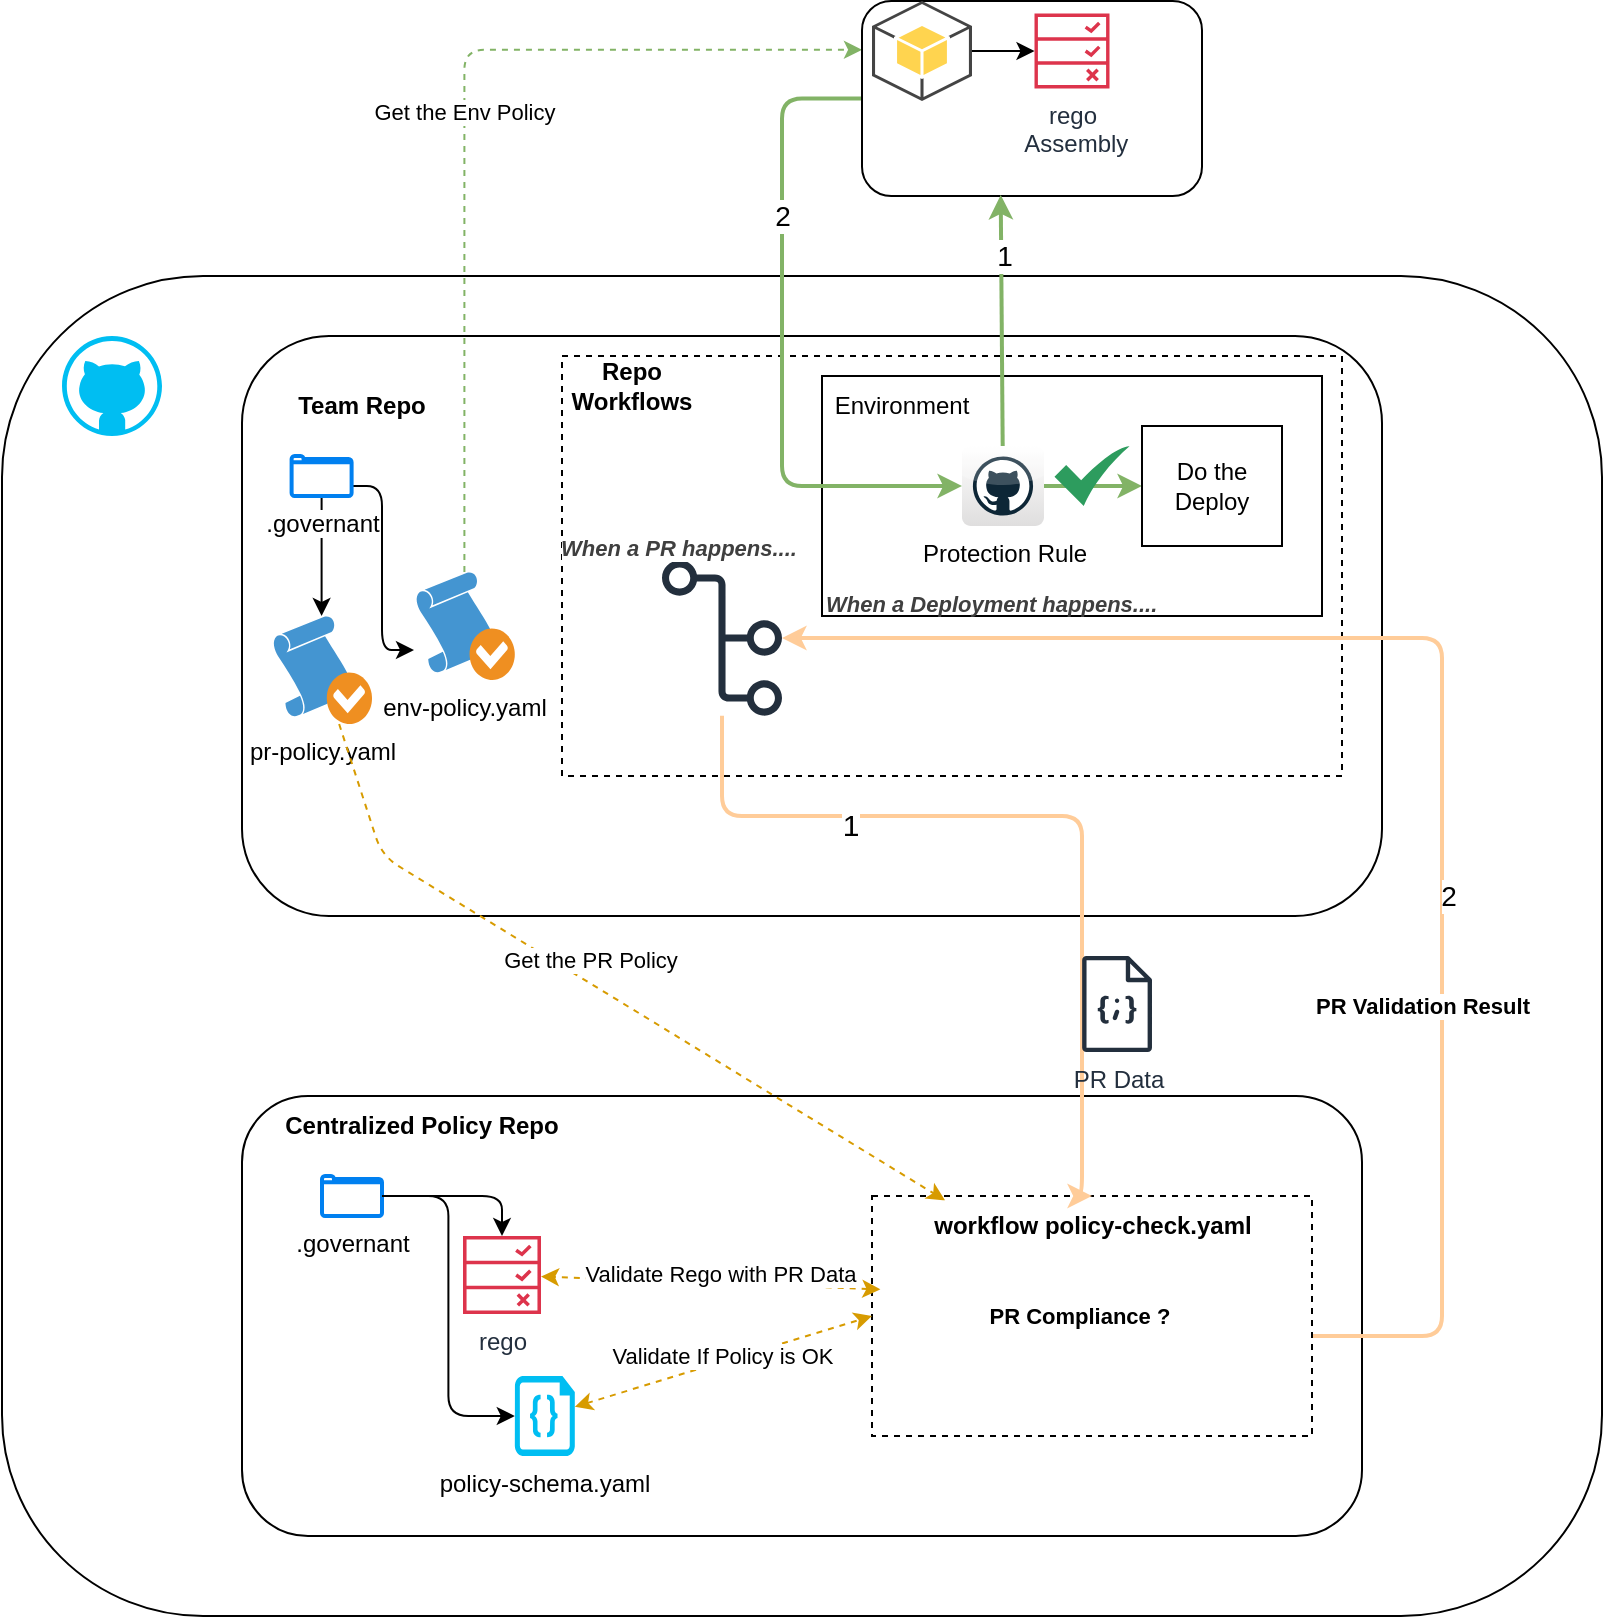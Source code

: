 <mxfile>
    <diagram id="Tf4yHU0Q_6P4Bm2YY6xJ" name="Page-1">
        <mxGraphModel dx="1493" dy="1593" grid="1" gridSize="10" guides="1" tooltips="1" connect="1" arrows="1" fold="1" page="1" pageScale="1" pageWidth="827" pageHeight="1169" math="0" shadow="0">
            <root>
                <mxCell id="0"/>
                <mxCell id="1" parent="0"/>
                <mxCell id="19" value="" style="rounded=1;whiteSpace=wrap;html=1;" parent="1" vertex="1">
                    <mxGeometry x="-80" y="-40" width="800" height="670" as="geometry"/>
                </mxCell>
                <mxCell id="2" value="" style="rounded=1;whiteSpace=wrap;html=1;" parent="1" vertex="1">
                    <mxGeometry x="40" y="-10" width="570" height="290" as="geometry"/>
                </mxCell>
                <mxCell id="5" value="" style="rounded=0;whiteSpace=wrap;html=1;dashed=1;" parent="1" vertex="1">
                    <mxGeometry x="200" width="390" height="210" as="geometry"/>
                </mxCell>
                <mxCell id="8" value="Repo Workflows" style="text;html=1;align=center;verticalAlign=middle;whiteSpace=wrap;rounded=0;fontStyle=1" parent="1" vertex="1">
                    <mxGeometry x="200" width="70" height="30" as="geometry"/>
                </mxCell>
                <mxCell id="12" value="" style="rounded=1;whiteSpace=wrap;html=1;" parent="1" vertex="1">
                    <mxGeometry x="40" y="370" width="560" height="220" as="geometry"/>
                </mxCell>
                <mxCell id="13" value="&lt;b&gt;Centralized Policy Repo&lt;/b&gt;" style="text;html=1;align=center;verticalAlign=middle;whiteSpace=wrap;rounded=0;" parent="1" vertex="1">
                    <mxGeometry x="60" y="370" width="140" height="30" as="geometry"/>
                </mxCell>
                <mxCell id="60" style="edgeStyle=orthogonalEdgeStyle;html=1;strokeColor=#FFCC99;strokeWidth=2;" parent="1" source="14" target="44" edge="1">
                    <mxGeometry relative="1" as="geometry">
                        <Array as="points">
                            <mxPoint x="640" y="490"/>
                            <mxPoint x="640" y="141"/>
                        </Array>
                    </mxGeometry>
                </mxCell>
                <mxCell id="76" value="&lt;font style=&quot;font-size: 14px;&quot;&gt;2&lt;/font&gt;" style="edgeLabel;html=1;align=center;verticalAlign=middle;resizable=0;points=[];" parent="60" vertex="1" connectable="0">
                    <mxGeometry x="-0.233" y="-3" relative="1" as="geometry">
                        <mxPoint as="offset"/>
                    </mxGeometry>
                </mxCell>
                <mxCell id="14" value="" style="rounded=0;whiteSpace=wrap;html=1;dashed=1;" parent="1" vertex="1">
                    <mxGeometry x="355" y="420" width="220" height="120" as="geometry"/>
                </mxCell>
                <mxCell id="58" style="edgeStyle=none;html=1;entryX=0;entryY=0.5;entryDx=0;entryDy=0;startArrow=classic;startFill=1;dashed=1;fillColor=#ffe6cc;strokeColor=#d79b00;" parent="1" source="15" target="14" edge="1">
                    <mxGeometry relative="1" as="geometry"/>
                </mxCell>
                <mxCell id="73" value="Validate If Policy is OK" style="edgeLabel;html=1;align=center;verticalAlign=middle;resizable=0;points=[];" parent="58" vertex="1" connectable="0">
                    <mxGeometry x="-0.244" y="-2" relative="1" as="geometry">
                        <mxPoint x="17" y="-10" as="offset"/>
                    </mxGeometry>
                </mxCell>
                <mxCell id="15" value="policy-schema.yaml" style="verticalLabelPosition=bottom;html=1;verticalAlign=top;align=center;strokeColor=none;fillColor=#00BEF2;shape=mxgraph.azure.code_file;pointerEvents=1;" parent="1" vertex="1">
                    <mxGeometry x="176.4" y="510" width="30" height="40" as="geometry"/>
                </mxCell>
                <mxCell id="16" value="&lt;b&gt;workflow policy-check.yaml&lt;/b&gt;" style="text;html=1;align=center;verticalAlign=middle;whiteSpace=wrap;rounded=0;" parent="1" vertex="1">
                    <mxGeometry x="377.5" y="420" width="175" height="30" as="geometry"/>
                </mxCell>
                <mxCell id="17" value="" style="verticalLabelPosition=bottom;html=1;verticalAlign=top;align=center;strokeColor=none;fillColor=#00BEF2;shape=mxgraph.azure.github_code;pointerEvents=1;" parent="1" vertex="1">
                    <mxGeometry x="-50" y="-10" width="50" height="50" as="geometry"/>
                </mxCell>
                <mxCell id="20" value="&lt;b&gt;Team Repo&lt;/b&gt;" style="text;html=1;align=center;verticalAlign=middle;whiteSpace=wrap;rounded=0;" parent="1" vertex="1">
                    <mxGeometry x="60" y="10" width="80" height="30" as="geometry"/>
                </mxCell>
                <mxCell id="40" style="edgeStyle=orthogonalEdgeStyle;html=1;" parent="1" source="22" target="36" edge="1">
                    <mxGeometry relative="1" as="geometry"/>
                </mxCell>
                <mxCell id="92" style="edgeStyle=orthogonalEdgeStyle;html=1;" edge="1" parent="1" source="22" target="91">
                    <mxGeometry relative="1" as="geometry">
                        <Array as="points">
                            <mxPoint x="110" y="65"/>
                            <mxPoint x="110" y="147"/>
                        </Array>
                    </mxGeometry>
                </mxCell>
                <mxCell id="22" value=".governant" style="html=1;verticalLabelPosition=bottom;align=center;labelBackgroundColor=#ffffff;verticalAlign=top;strokeWidth=2;strokeColor=#0080F0;shadow=0;dashed=0;shape=mxgraph.ios7.icons.folder;" parent="1" vertex="1">
                    <mxGeometry x="64.8" y="50" width="30" height="20" as="geometry"/>
                </mxCell>
                <mxCell id="38" style="edgeStyle=orthogonalEdgeStyle;html=1;" parent="1" source="28" target="37" edge="1">
                    <mxGeometry relative="1" as="geometry"/>
                </mxCell>
                <mxCell id="28" value=".governant" style="html=1;verticalLabelPosition=bottom;align=center;labelBackgroundColor=#ffffff;verticalAlign=top;strokeWidth=2;strokeColor=#0080F0;shadow=0;dashed=0;shape=mxgraph.ios7.icons.folder;" parent="1" vertex="1">
                    <mxGeometry x="80" y="410" width="30" height="20" as="geometry"/>
                </mxCell>
                <mxCell id="29" value="" style="rounded=0;whiteSpace=wrap;html=1;" parent="1" vertex="1">
                    <mxGeometry x="330" y="10" width="250" height="120" as="geometry"/>
                </mxCell>
                <mxCell id="30" value="Environment" style="text;html=1;align=center;verticalAlign=middle;whiteSpace=wrap;rounded=0;" parent="1" vertex="1">
                    <mxGeometry x="320" y="10" width="100" height="30" as="geometry"/>
                </mxCell>
                <mxCell id="86" style="edgeStyle=none;html=1;entryX=0;entryY=0.5;entryDx=0;entryDy=0;strokeWidth=2;fillColor=#d5e8d4;strokeColor=#82b366;" parent="1" source="35" target="78" edge="1">
                    <mxGeometry relative="1" as="geometry"/>
                </mxCell>
                <mxCell id="35" value="Protection Rule" style="dashed=0;outlineConnect=0;html=1;align=center;labelPosition=center;verticalLabelPosition=bottom;verticalAlign=top;shape=mxgraph.webicons.github;gradientColor=#DFDEDE" parent="1" vertex="1">
                    <mxGeometry x="400" y="45" width="41" height="40" as="geometry"/>
                </mxCell>
                <mxCell id="90" value="Get the Env Policy" style="edgeStyle=orthogonalEdgeStyle;html=1;entryX=0;entryY=0.25;entryDx=0;entryDy=0;fillColor=#d5e8d4;strokeColor=#82b366;dashed=1;" parent="1" source="91" target="77" edge="1">
                    <mxGeometry relative="1" as="geometry">
                        <Array as="points">
                            <mxPoint x="151" y="-153"/>
                        </Array>
                    </mxGeometry>
                </mxCell>
                <mxCell id="36" value="pr-policy.yaml" style="shadow=0;dashed=0;html=1;strokeColor=none;fillColor=#4495D1;labelPosition=center;verticalLabelPosition=bottom;verticalAlign=top;align=center;outlineConnect=0;shape=mxgraph.veeam.2d.privilege;" parent="1" vertex="1">
                    <mxGeometry x="54.6" y="130" width="50.4" height="54" as="geometry"/>
                </mxCell>
                <mxCell id="57" style="edgeStyle=none;html=1;dashed=1;startArrow=classic;startFill=1;fillColor=#ffe6cc;strokeColor=#d79b00;exitX=0.019;exitY=0.389;exitDx=0;exitDy=0;exitPerimeter=0;" parent="1" source="14" target="37" edge="1">
                    <mxGeometry relative="1" as="geometry">
                        <mxPoint x="340" y="469" as="sourcePoint"/>
                    </mxGeometry>
                </mxCell>
                <mxCell id="71" value="Validate Rego with PR Data" style="edgeLabel;html=1;align=center;verticalAlign=middle;resizable=0;points=[];" parent="57" vertex="1" connectable="0">
                    <mxGeometry x="0.092" y="-1" relative="1" as="geometry">
                        <mxPoint x="12" y="-3" as="offset"/>
                    </mxGeometry>
                </mxCell>
                <mxCell id="37" value="rego&lt;div&gt;&lt;br&gt;&lt;/div&gt;" style="sketch=0;outlineConnect=0;fontColor=#232F3E;gradientColor=none;fillColor=#DD344C;strokeColor=none;dashed=0;verticalLabelPosition=bottom;verticalAlign=top;align=center;html=1;fontSize=12;fontStyle=0;aspect=fixed;pointerEvents=1;shape=mxgraph.aws4.waf_rule;" parent="1" vertex="1">
                    <mxGeometry x="150.5" y="440" width="39" height="39" as="geometry"/>
                </mxCell>
                <mxCell id="39" style="edgeStyle=orthogonalEdgeStyle;html=1;entryX=0;entryY=0.5;entryDx=0;entryDy=0;entryPerimeter=0;" parent="1" source="28" target="15" edge="1">
                    <mxGeometry relative="1" as="geometry"/>
                </mxCell>
                <mxCell id="45" style="edgeStyle=orthogonalEdgeStyle;html=1;entryX=0.5;entryY=0;entryDx=0;entryDy=0;strokeColor=#FFCC99;strokeWidth=2;" parent="1" source="44" target="14" edge="1">
                    <mxGeometry relative="1" as="geometry">
                        <mxPoint x="260" y="155.001" as="sourcePoint"/>
                        <mxPoint x="375" y="347.18" as="targetPoint"/>
                        <Array as="points">
                            <mxPoint x="280" y="230"/>
                            <mxPoint x="460" y="230"/>
                            <mxPoint x="460" y="420"/>
                        </Array>
                    </mxGeometry>
                </mxCell>
                <mxCell id="46" value="&lt;b&gt;PR Compliance ?&amp;nbsp;&lt;/b&gt;" style="edgeLabel;html=1;align=center;verticalAlign=middle;resizable=0;points=[];" parent="45" vertex="1" connectable="0">
                    <mxGeometry x="-0.489" y="-2" relative="1" as="geometry">
                        <mxPoint x="121" y="248" as="offset"/>
                    </mxGeometry>
                </mxCell>
                <mxCell id="75" value="&lt;font style=&quot;font-size: 15px;&quot;&gt;1&lt;/font&gt;" style="edgeLabel;html=1;align=center;verticalAlign=middle;resizable=0;points=[];" parent="45" vertex="1" connectable="0">
                    <mxGeometry x="-0.464" y="-2" relative="1" as="geometry">
                        <mxPoint y="2" as="offset"/>
                    </mxGeometry>
                </mxCell>
                <mxCell id="44" value="" style="sketch=0;outlineConnect=0;fontColor=#232F3E;gradientColor=none;fillColor=#232F3D;strokeColor=none;dashed=0;verticalLabelPosition=bottom;verticalAlign=top;align=center;html=1;fontSize=12;fontStyle=0;aspect=fixed;pointerEvents=1;shape=mxgraph.aws4.git_repository;" parent="1" vertex="1">
                    <mxGeometry x="250" y="102" width="60" height="78" as="geometry"/>
                </mxCell>
                <mxCell id="52" value="PR Data" style="sketch=0;outlineConnect=0;fontColor=#232F3E;gradientColor=none;fillColor=#232F3D;strokeColor=none;dashed=0;verticalLabelPosition=bottom;verticalAlign=top;align=center;html=1;fontSize=12;fontStyle=0;aspect=fixed;pointerEvents=1;shape=mxgraph.aws4.json_script;" parent="1" vertex="1">
                    <mxGeometry x="460.0" y="300" width="35.07" height="48" as="geometry"/>
                </mxCell>
                <mxCell id="59" style="edgeStyle=none;html=1;entryX=0.08;entryY=0.072;entryDx=0;entryDy=0;entryPerimeter=0;dashed=1;fillColor=#ffe6cc;strokeColor=#d79b00;" parent="1" source="36" target="16" edge="1">
                    <mxGeometry relative="1" as="geometry">
                        <Array as="points">
                            <mxPoint x="110" y="250"/>
                        </Array>
                    </mxGeometry>
                </mxCell>
                <mxCell id="62" value="&lt;b&gt;PR Validation Result&lt;/b&gt;" style="edgeLabel;html=1;align=center;verticalAlign=middle;resizable=0;points=[];" parent="1" vertex="1" connectable="0">
                    <mxGeometry x="630.001" y="325" as="geometry"/>
                </mxCell>
                <mxCell id="69" value="&lt;div&gt;Get the PR Policy&lt;/div&gt;" style="edgeLabel;html=1;align=center;verticalAlign=middle;resizable=0;points=[];" parent="1" vertex="1" connectable="0">
                    <mxGeometry x="220.001" y="310" as="geometry">
                        <mxPoint x="-6" y="-8" as="offset"/>
                    </mxGeometry>
                </mxCell>
                <mxCell id="70" value="&lt;b style=&quot;color: rgb(63, 63, 63); scrollbar-color: rgb(226, 226, 226) rgb(251, 251, 251);&quot;&gt;&lt;i&gt;When a PR happens....&lt;/i&gt;&lt;/b&gt;" style="edgeLabel;html=1;align=center;verticalAlign=middle;resizable=0;points=[];" parent="1" vertex="1" connectable="0">
                    <mxGeometry x="270.001" y="95" as="geometry">
                        <mxPoint x="-12" y="1" as="offset"/>
                    </mxGeometry>
                </mxCell>
                <mxCell id="85" value="&lt;font style=&quot;font-size: 14px;&quot;&gt;2&lt;/font&gt;" style="edgeStyle=orthogonalEdgeStyle;html=1;exitX=0;exitY=0.5;exitDx=0;exitDy=0;fillColor=#d5e8d4;strokeColor=#82b366;strokeWidth=2;" parent="1" source="77" target="35" edge="1">
                    <mxGeometry x="-0.39" relative="1" as="geometry">
                        <Array as="points">
                            <mxPoint x="310" y="-129"/>
                            <mxPoint x="310" y="65"/>
                        </Array>
                        <mxPoint as="offset"/>
                    </mxGeometry>
                </mxCell>
                <mxCell id="77" value="&lt;span style=&quot;font-family: monospace; font-size: 0px; text-align: start; text-wrap-mode: nowrap;&quot;&gt;%3CmxGraphModel%3E%3Croot%3E%3CmxCell%20id%3D%220%22%2F%3E%3CmxCell%20id%3D%221%22%20parent%3D%220%22%2F%3E%3CmxCell%20id%3D%222%22%20value%3D%22rego%26lt%3Bdiv%26gt%3B%26lt%3Bbr%26gt%3B%26lt%3B%2Fdiv%26gt%3B%22%20style%3D%22sketch%3D0%3BoutlineConnect%3D0%3BfontColor%3D%23232F3E%3BgradientColor%3Dnone%3BfillColor%3D%23DD344C%3BstrokeColor%3Dnone%3Bdashed%3D0%3BverticalLabelPosition%3Dbottom%3BverticalAlign%3Dtop%3Balign%3Dcenter%3Bhtml%3D1%3BfontSize%3D12%3BfontStyle%3D0%3Baspect%3Dfixed%3BpointerEvents%3D1%3Bshape%3Dmxgraph.aws4.waf_rule%3B%22%20vertex%3D%221%22%20parent%3D%221%22%3E%3CmxGeometry%20x%3D%22150.5%22%20y%3D%22440%22%20width%3D%2239%22%20height%3D%2239%22%20as%3D%22geometry%22%2F%3E%3C%2FmxCell%3E%3C%2Froot%3E%3C%2FmxGraphModel%3E&lt;/span&gt;" style="rounded=1;whiteSpace=wrap;html=1;" parent="1" vertex="1">
                    <mxGeometry x="350" y="-177.5" width="170" height="97.5" as="geometry"/>
                </mxCell>
                <mxCell id="78" value="Do the Deploy" style="rounded=0;whiteSpace=wrap;html=1;" parent="1" vertex="1">
                    <mxGeometry x="490" y="35" width="70" height="60" as="geometry"/>
                </mxCell>
                <mxCell id="80" style="edgeStyle=none;html=1;entryX=0.408;entryY=0.995;entryDx=0;entryDy=0;entryPerimeter=0;fillColor=#d5e8d4;strokeColor=#82b366;strokeWidth=2;" parent="1" source="35" target="77" edge="1">
                    <mxGeometry relative="1" as="geometry"/>
                </mxCell>
                <mxCell id="88" value="&lt;font style=&quot;font-size: 14px;&quot;&gt;1&lt;/font&gt;" style="edgeLabel;html=1;align=center;verticalAlign=middle;resizable=0;points=[];" parent="80" vertex="1" connectable="0">
                    <mxGeometry x="0.009" y="1" relative="1" as="geometry">
                        <mxPoint x="2" y="-32" as="offset"/>
                    </mxGeometry>
                </mxCell>
                <mxCell id="81" value="&lt;b style=&quot;forced-color-adjust: none; color: rgb(63, 63, 63); scrollbar-color: rgb(226, 226, 226) rgb(251, 251, 251); font-family: Helvetica; font-size: 11px; font-variant-ligatures: normal; font-variant-caps: normal; letter-spacing: normal; orphans: 2; text-align: center; text-indent: 0px; text-transform: none; widows: 2; word-spacing: 0px; -webkit-text-stroke-width: 0px; white-space: nowrap; text-decoration-thickness: initial; text-decoration-style: initial; text-decoration-color: initial;&quot;&gt;&lt;i&gt;When a Deployment happens....&lt;/i&gt;&lt;/b&gt;" style="text;whiteSpace=wrap;html=1;" parent="1" vertex="1">
                    <mxGeometry x="330" y="110" width="150" height="40" as="geometry"/>
                </mxCell>
                <mxCell id="82" value="rego&lt;div&gt;&amp;nbsp;Assembly&lt;/div&gt;" style="sketch=0;outlineConnect=0;fontColor=#232F3E;gradientColor=none;fillColor=#DD344C;strokeColor=none;dashed=0;verticalLabelPosition=bottom;verticalAlign=top;align=center;html=1;fontSize=12;fontStyle=0;aspect=fixed;pointerEvents=1;shape=mxgraph.aws4.waf_rule;" parent="1" vertex="1">
                    <mxGeometry x="436.25" y="-171.25" width="37.5" height="37.5" as="geometry"/>
                </mxCell>
                <mxCell id="84" style="edgeStyle=none;html=1;" parent="1" source="83" target="82" edge="1">
                    <mxGeometry relative="1" as="geometry"/>
                </mxCell>
                <mxCell id="83" value="" style="outlineConnect=0;dashed=0;verticalLabelPosition=bottom;verticalAlign=top;align=center;html=1;shape=mxgraph.aws3.android;fillColor=#FFD44F;gradientColor=none;" parent="1" vertex="1">
                    <mxGeometry x="355" y="-177.5" width="50" height="50" as="geometry"/>
                </mxCell>
                <mxCell id="87" value="" style="sketch=0;html=1;aspect=fixed;strokeColor=none;shadow=0;align=center;fillColor=#2D9C5E;verticalAlign=top;labelPosition=center;verticalLabelPosition=bottom;shape=mxgraph.gcp2.check" parent="1" vertex="1">
                    <mxGeometry x="446.25" y="45" width="37.5" height="30" as="geometry"/>
                </mxCell>
                <mxCell id="91" value="env-policy.yaml" style="shadow=0;dashed=0;html=1;strokeColor=none;fillColor=#4495D1;labelPosition=center;verticalLabelPosition=bottom;verticalAlign=top;align=center;outlineConnect=0;shape=mxgraph.veeam.2d.privilege;" vertex="1" parent="1">
                    <mxGeometry x="126" y="108" width="50.4" height="54" as="geometry"/>
                </mxCell>
            </root>
        </mxGraphModel>
    </diagram>
</mxfile>